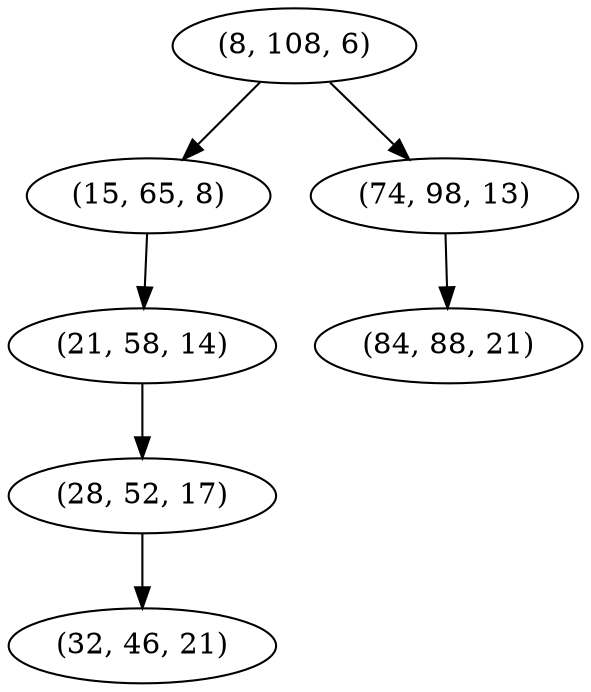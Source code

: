 digraph tree {
    "(8, 108, 6)";
    "(15, 65, 8)";
    "(21, 58, 14)";
    "(28, 52, 17)";
    "(32, 46, 21)";
    "(74, 98, 13)";
    "(84, 88, 21)";
    "(8, 108, 6)" -> "(15, 65, 8)";
    "(8, 108, 6)" -> "(74, 98, 13)";
    "(15, 65, 8)" -> "(21, 58, 14)";
    "(21, 58, 14)" -> "(28, 52, 17)";
    "(28, 52, 17)" -> "(32, 46, 21)";
    "(74, 98, 13)" -> "(84, 88, 21)";
}
